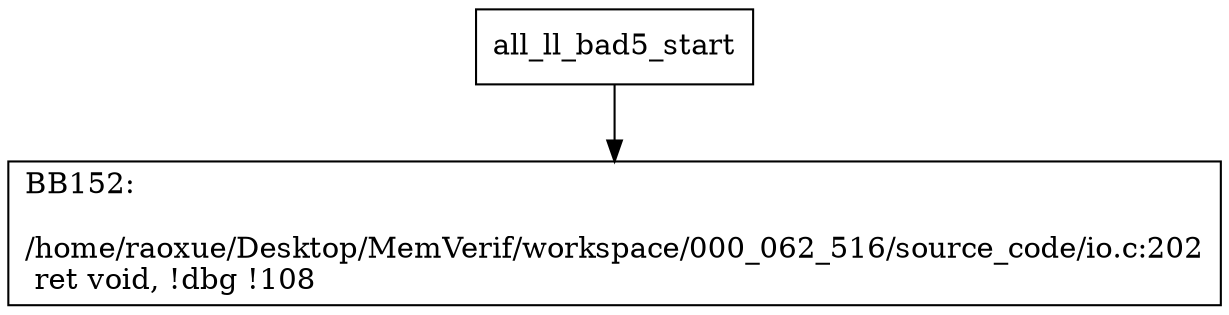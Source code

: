 digraph "CFG for'all_ll_bad5' function" {
	BBall_ll_bad5_start[shape=record,label="{all_ll_bad5_start}"];
	BBall_ll_bad5_start-> all_ll_bad5BB152;
	all_ll_bad5BB152 [shape=record, label="{BB152:\l\l/home/raoxue/Desktop/MemVerif/workspace/000_062_516/source_code/io.c:202\l
  ret void, !dbg !108\l
}"];
}
